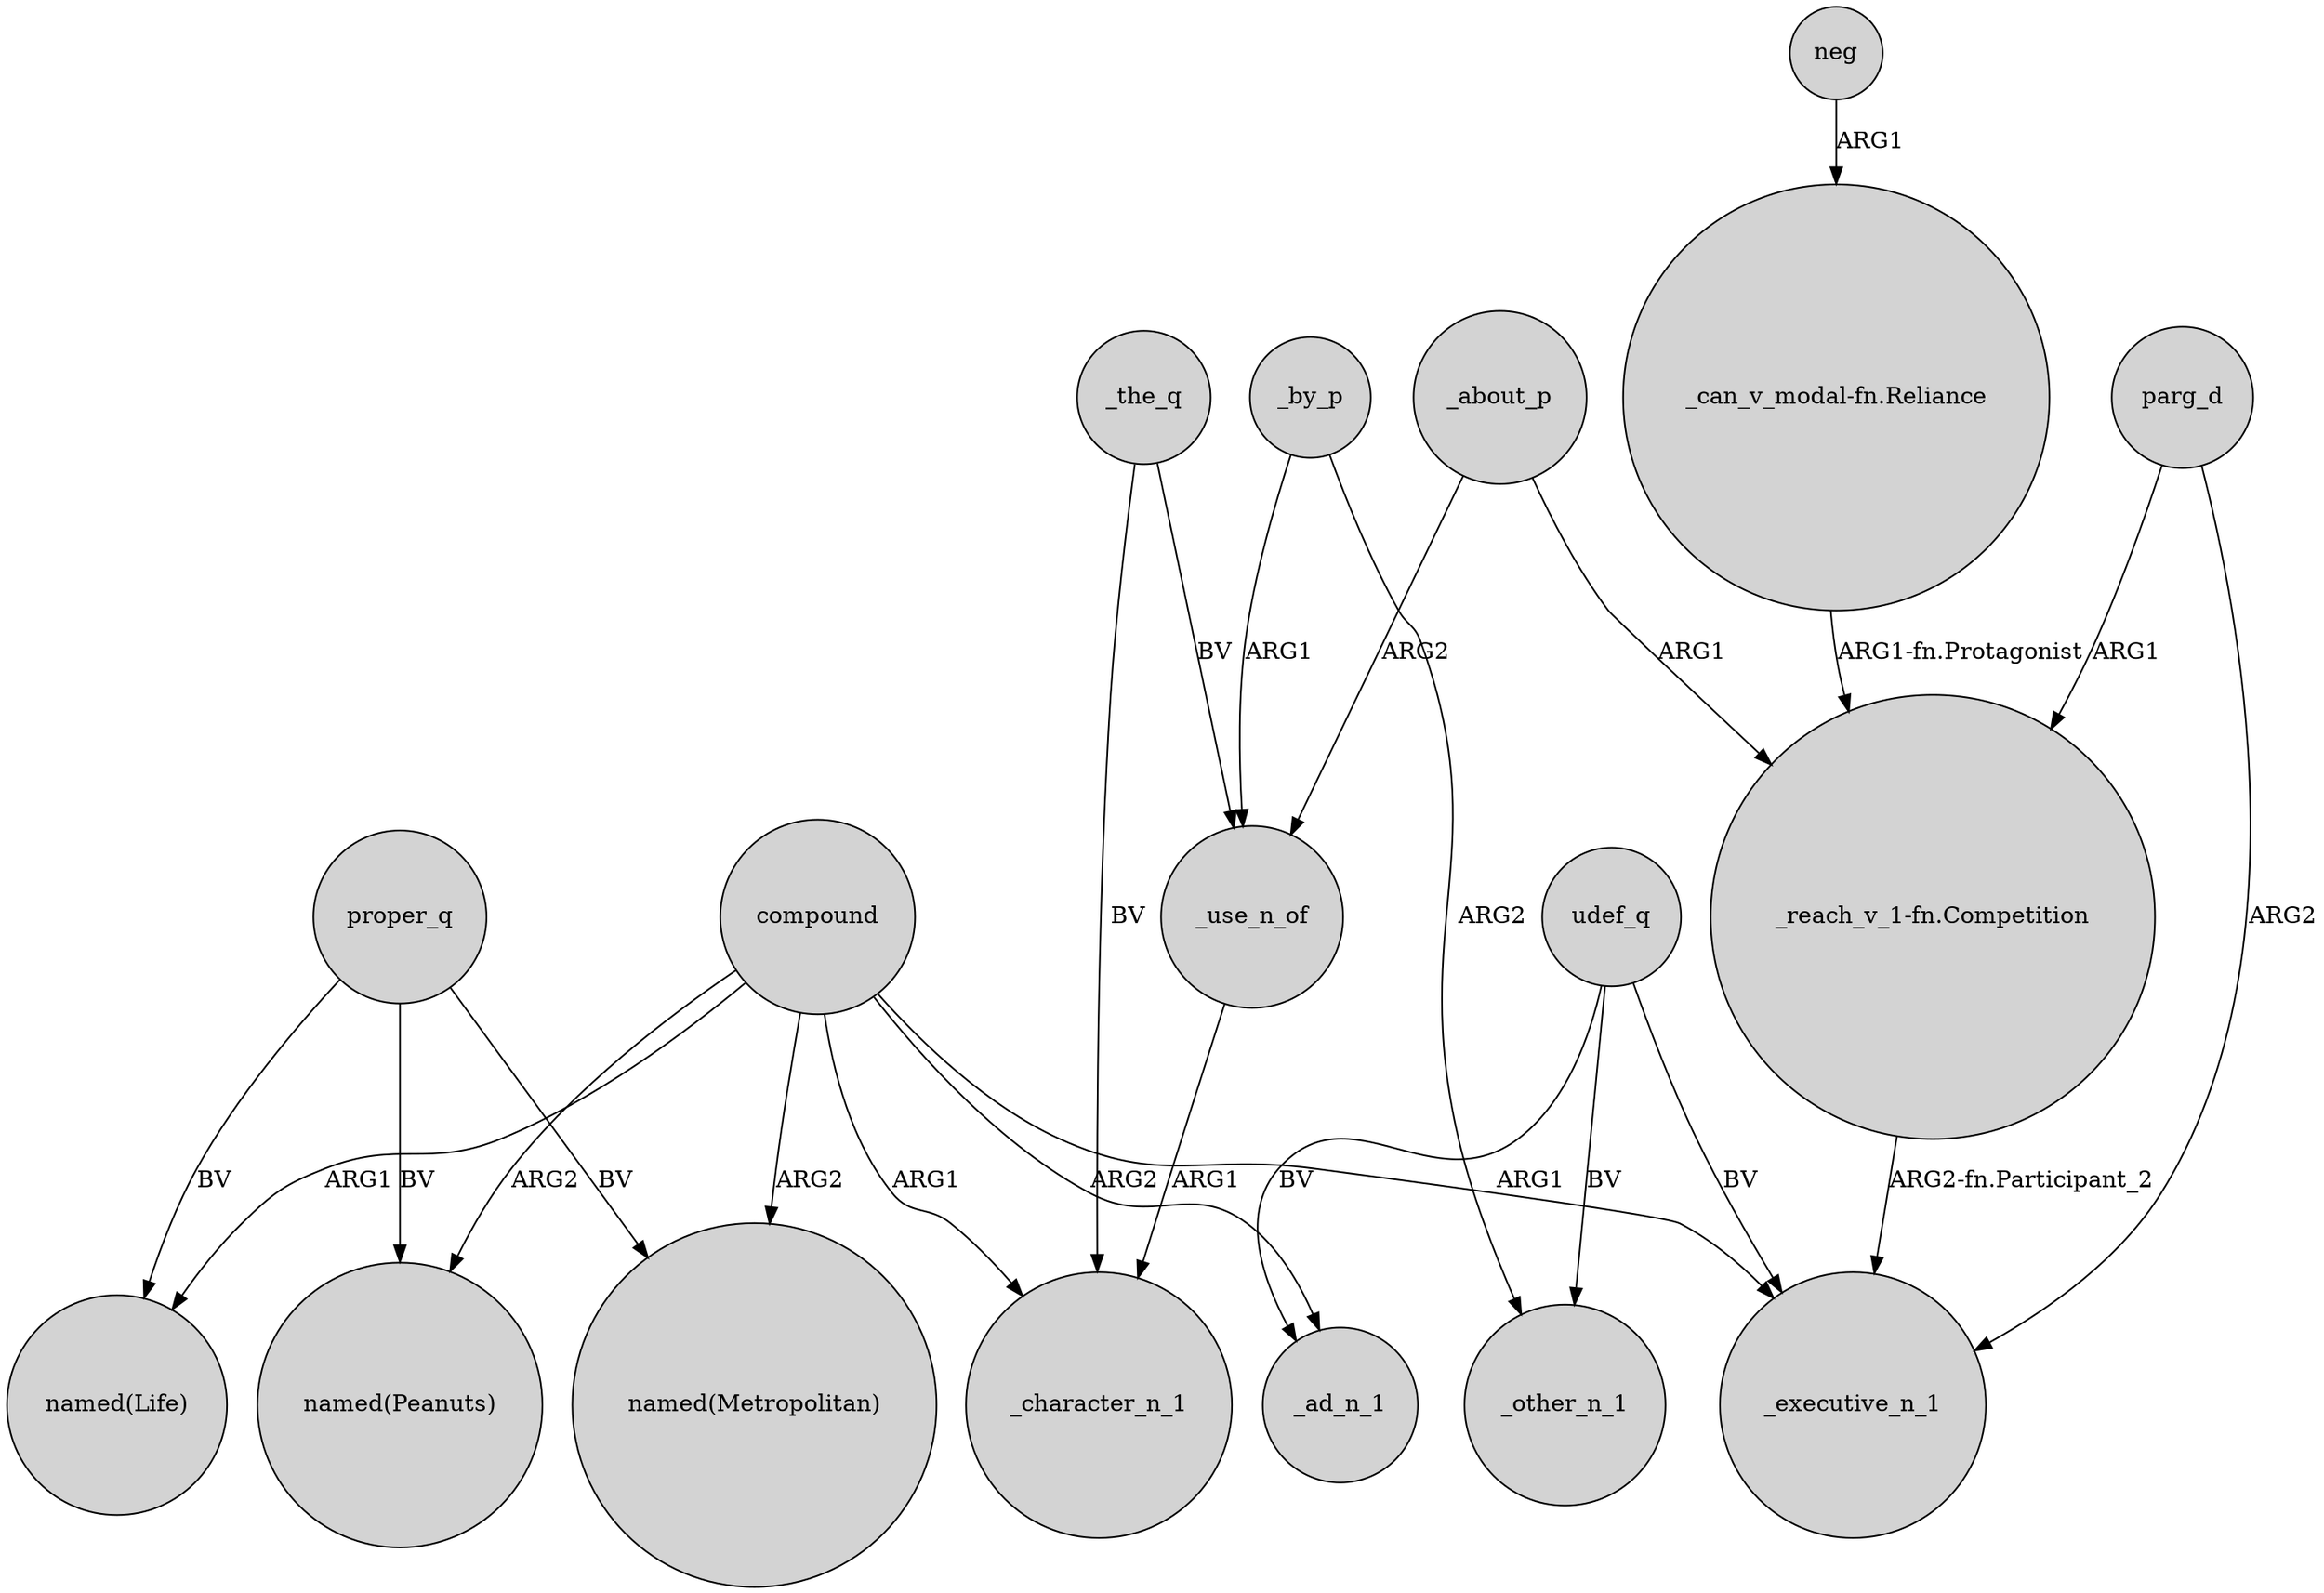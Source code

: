 digraph {
	node [shape=circle style=filled]
	proper_q -> "named(Life)" [label=BV]
	_by_p -> _other_n_1 [label=ARG2]
	proper_q -> "named(Metropolitan)" [label=BV]
	compound -> "named(Metropolitan)" [label=ARG2]
	_the_q -> _use_n_of [label=BV]
	_by_p -> _use_n_of [label=ARG1]
	parg_d -> "_reach_v_1-fn.Competition" [label=ARG1]
	udef_q -> _other_n_1 [label=BV]
	neg -> "_can_v_modal-fn.Reliance" [label=ARG1]
	"_can_v_modal-fn.Reliance" -> "_reach_v_1-fn.Competition" [label="ARG1-fn.Protagonist"]
	_use_n_of -> _character_n_1 [label=ARG1]
	compound -> "named(Life)" [label=ARG1]
	udef_q -> _executive_n_1 [label=BV]
	compound -> _ad_n_1 [label=ARG2]
	proper_q -> "named(Peanuts)" [label=BV]
	"_reach_v_1-fn.Competition" -> _executive_n_1 [label="ARG2-fn.Participant_2"]
	compound -> _executive_n_1 [label=ARG1]
	_the_q -> _character_n_1 [label=BV]
	compound -> "named(Peanuts)" [label=ARG2]
	_about_p -> _use_n_of [label=ARG2]
	parg_d -> _executive_n_1 [label=ARG2]
	_about_p -> "_reach_v_1-fn.Competition" [label=ARG1]
	compound -> _character_n_1 [label=ARG1]
	udef_q -> _ad_n_1 [label=BV]
}
